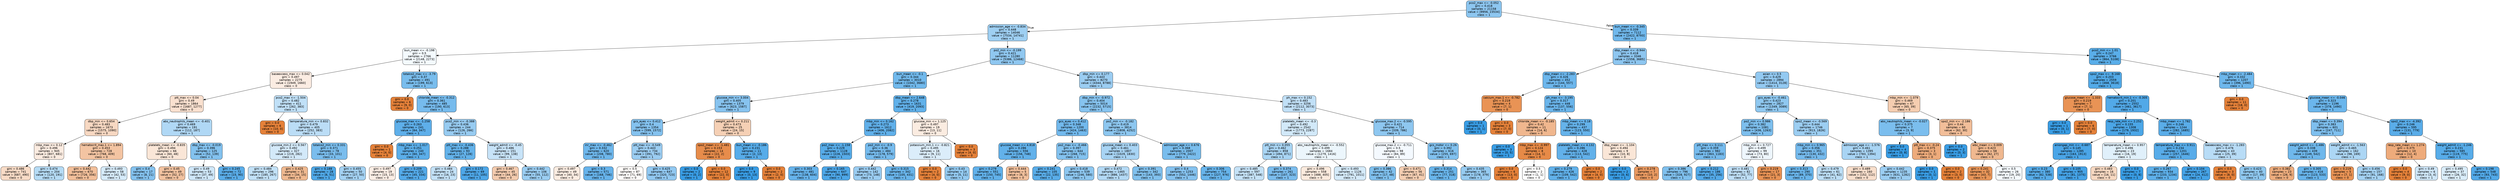 digraph Tree {
node [shape=box, style="filled, rounded", color="black", fontname="helvetica"] ;
edge [fontname="helvetica"] ;
0 [label="pco2_max <= -0.052\ngini = 0.418\nsamples = 21158\nvalue = [9956, 23534]\nclass = 1", fillcolor="#8dc6f0"] ;
1 [label="admission_age <= -0.834\ngini = 0.448\nsamples = 14046\nvalue = [7534, 14741]\nclass = 1", fillcolor="#9ecff2"] ;
0 -> 1 [labeldistance=2.5, labelangle=45, headlabel="True"] ;
2 [label="bun_mean <= -0.198\ngini = 0.5\nsamples = 2766\nvalue = [2148, 2273]\nclass = 1", fillcolor="#f4fafe"] ;
1 -> 2 ;
3 [label="baseexcess_max <= 0.042\ngini = 0.497\nsamples = 2275\nvalue = [1949, 1660]\nclass = 0", fillcolor="#fbece2"] ;
2 -> 3 ;
4 [label="ptt_max <= 0.04\ngini = 0.49\nsamples = 1864\nvalue = [1687, 1277]\nclass = 0", fillcolor="#f9e0cf"] ;
3 -> 4 ;
5 [label="dbp_min <= 0.654\ngini = 0.483\nsamples = 1673\nvalue = [1575, 1090]\nclass = 0", fillcolor="#f7d8c2"] ;
4 -> 5 ;
6 [label="mbp_max <= 0.12\ngini = 0.496\nsamples = 945\nvalue = [807, 681]\nclass = 0", fillcolor="#fbebe0"] ;
5 -> 6 ;
7 [label="gini = 0.486\nsamples = 741\nvalue = [687, 490]\nclass = 0", fillcolor="#f8dbc6"] ;
6 -> 7 ;
8 [label="gini = 0.474\nsamples = 204\nvalue = [120, 191]\nclass = 1", fillcolor="#b5dbf5"] ;
6 -> 8 ;
9 [label="hematocrit_max.1 <= 1.894\ngini = 0.453\nsamples = 728\nvalue = [768, 409]\nclass = 0", fillcolor="#f3c4a2"] ;
5 -> 9 ;
10 [label="gini = 0.442\nsamples = 670\nvalue = [726, 356]\nclass = 0", fillcolor="#f2bf9a"] ;
9 -> 10 ;
11 [label="gini = 0.493\nsamples = 58\nvalue = [42, 53]\nclass = 1", fillcolor="#d6ebfa"] ;
9 -> 11 ;
12 [label="abs_neutrophils_mean <= -0.401\ngini = 0.469\nsamples = 191\nvalue = [112, 187]\nclass = 1", fillcolor="#b0d8f5"] ;
4 -> 12 ;
13 [label="platelets_mean <= -0.835\ngini = 0.494\nsamples = 66\nvalue = [60, 48]\nclass = 0", fillcolor="#fae6d7"] ;
12 -> 13 ;
14 [label="gini = 0.4\nsamples = 17\nvalue = [8, 21]\nclass = 1", fillcolor="#84c2ef"] ;
13 -> 14 ;
15 [label="gini = 0.45\nsamples = 49\nvalue = [52, 27]\nclass = 0", fillcolor="#f2c2a0"] ;
13 -> 15 ;
16 [label="dbp_max <= -0.019\ngini = 0.396\nsamples = 125\nvalue = [52, 139]\nclass = 1", fillcolor="#83c2ef"] ;
12 -> 16 ;
17 [label="gini = 0.49\nsamples = 53\nvalue = [37, 49]\nclass = 1", fillcolor="#cfe7f9"] ;
16 -> 17 ;
18 [label="gini = 0.245\nsamples = 72\nvalue = [15, 90]\nclass = 1", fillcolor="#5aade9"] ;
16 -> 18 ;
19 [label="pco2_max <= -1.504\ngini = 0.482\nsamples = 411\nvalue = [262, 383]\nclass = 1", fillcolor="#c0e0f7"] ;
3 -> 19 ;
20 [label="gini = 0.0\nsamples = 6\nvalue = [10, 0]\nclass = 0", fillcolor="#e58139"] ;
19 -> 20 ;
21 [label="temperature_min <= 0.832\ngini = 0.479\nsamples = 405\nvalue = [252, 383]\nclass = 1", fillcolor="#bbddf6"] ;
19 -> 21 ;
22 [label="glucose_min.2 <= 0.567\ngini = 0.492\nsamples = 327\nvalue = [219, 282]\nclass = 1", fillcolor="#d3e9f9"] ;
21 -> 22 ;
23 [label="gini = 0.484\nsamples = 296\nvalue = [185, 267]\nclass = 1", fillcolor="#c2e1f7"] ;
22 -> 23 ;
24 [label="gini = 0.425\nsamples = 31\nvalue = [34, 15]\nclass = 0", fillcolor="#f0b990"] ;
22 -> 24 ;
25 [label="totalco2_min <= 0.331\ngini = 0.371\nsamples = 78\nvalue = [33, 101]\nclass = 1", fillcolor="#7abded"] ;
21 -> 25 ;
26 [label="gini = 0.188\nsamples = 28\nvalue = [6, 51]\nclass = 1", fillcolor="#50a9e8"] ;
25 -> 26 ;
27 [label="gini = 0.455\nsamples = 50\nvalue = [27, 50]\nclass = 1", fillcolor="#a4d2f3"] ;
25 -> 27 ;
28 [label="totalco2_max <= -3.79\ngini = 0.37\nsamples = 491\nvalue = [199, 613]\nclass = 1", fillcolor="#79bded"] ;
2 -> 28 ;
29 [label="gini = 0.0\nsamples = 6\nvalue = [9, 0]\nclass = 0", fillcolor="#e58139"] ;
28 -> 29 ;
30 [label="chloride_mean <= -0.312\ngini = 0.361\nsamples = 485\nvalue = [190, 613]\nclass = 1", fillcolor="#76bbed"] ;
28 -> 30 ;
31 [label="glucose_max <= -1.258\ngini = 0.263\nsamples = 241\nvalue = [64, 347]\nclass = 1", fillcolor="#5eafea"] ;
30 -> 31 ;
32 [label="gini = 0.0\nsamples = 1\nvalue = [4, 0]\nclass = 0", fillcolor="#e58139"] ;
31 -> 32 ;
33 [label="mbp_max <= -1.017\ngini = 0.251\nsamples = 240\nvalue = [60, 347]\nclass = 1", fillcolor="#5baee9"] ;
31 -> 33 ;
34 [label="gini = 0.497\nsamples = 19\nvalue = [15, 13]\nclass = 0", fillcolor="#fceee5"] ;
33 -> 34 ;
35 [label="gini = 0.209\nsamples = 221\nvalue = [45, 334]\nclass = 1", fillcolor="#54aae9"] ;
33 -> 35 ;
36 [label="pco2_min <= -0.388\ngini = 0.436\nsamples = 244\nvalue = [126, 266]\nclass = 1", fillcolor="#97cbf1"] ;
30 -> 36 ;
37 [label="ptt_max <= -0.436\ngini = 0.288\nsamples = 93\nvalue = [27, 128]\nclass = 1", fillcolor="#63b2ea"] ;
36 -> 37 ;
38 [label="gini = 0.484\nsamples = 24\nvalue = [16, 23]\nclass = 1", fillcolor="#c3e1f7"] ;
37 -> 38 ;
39 [label="gini = 0.172\nsamples = 69\nvalue = [11, 105]\nclass = 1", fillcolor="#4ea7e8"] ;
37 -> 39 ;
40 [label="weight_admit <= -0.45\ngini = 0.486\nsamples = 151\nvalue = [99, 138]\nclass = 1", fillcolor="#c7e3f8"] ;
36 -> 40 ;
41 [label="gini = 0.467\nsamples = 45\nvalue = [44, 26]\nclass = 0", fillcolor="#f4cbae"] ;
40 -> 41 ;
42 [label="gini = 0.442\nsamples = 106\nvalue = [55, 112]\nclass = 1", fillcolor="#9acdf2"] ;
40 -> 42 ;
43 [label="po2_min <= -0.199\ngini = 0.421\nsamples = 11280\nvalue = [5386, 12468]\nclass = 1", fillcolor="#8fc7f0"] ;
1 -> 43 ;
44 [label="bun_mean <= -0.1\ngini = 0.344\nsamples = 3010\nvalue = [1042, 3680]\nclass = 1", fillcolor="#71b9ec"] ;
43 -> 44 ;
45 [label="glucose_min <= 3.004\ngini = 0.405\nsamples = 1379\nvalue = [623, 1587]\nclass = 1", fillcolor="#87c3ef"] ;
44 -> 45 ;
46 [label="gcs_eyes <= 0.412\ngini = 0.4\nsamples = 1354\nvalue = [599, 1572]\nclass = 1", fillcolor="#84c2ef"] ;
45 -> 46 ;
47 [label="inr_max <= -0.462\ngini = 0.332\nsamples = 620\nvalue = [208, 780]\nclass = 1", fillcolor="#6eb7ec"] ;
46 -> 47 ;
48 [label="gini = 0.497\nsamples = 49\nvalue = [40, 34]\nclass = 0", fillcolor="#fbece1"] ;
47 -> 48 ;
49 [label="gini = 0.3\nsamples = 571\nvalue = [168, 746]\nclass = 1", fillcolor="#66b3eb"] ;
47 -> 49 ;
50 [label="ptt_max <= -0.549\ngini = 0.443\nsamples = 734\nvalue = [391, 792]\nclass = 1", fillcolor="#9bcdf2"] ;
46 -> 50 ;
51 [label="gini = 0.5\nsamples = 87\nvalue = [71, 69]\nclass = 0", fillcolor="#fefbf9"] ;
50 -> 51 ;
52 [label="gini = 0.425\nsamples = 647\nvalue = [320, 723]\nclass = 1", fillcolor="#91c8f1"] ;
50 -> 52 ;
53 [label="weight_admit <= 0.211\ngini = 0.473\nsamples = 25\nvalue = [24, 15]\nclass = 0", fillcolor="#f5d0b5"] ;
45 -> 53 ;
54 [label="spo2_mean <= -1.481\ngini = 0.153\nsamples = 14\nvalue = [22, 2]\nclass = 0", fillcolor="#e78c4b"] ;
53 -> 54 ;
55 [label="gini = 0.0\nsamples = 2\nvalue = [0, 2]\nclass = 1", fillcolor="#399de5"] ;
54 -> 55 ;
56 [label="gini = 0.0\nsamples = 12\nvalue = [22, 0]\nclass = 0", fillcolor="#e58139"] ;
54 -> 56 ;
57 [label="bun_mean <= -0.186\ngini = 0.231\nsamples = 11\nvalue = [2, 13]\nclass = 1", fillcolor="#57ace9"] ;
53 -> 57 ;
58 [label="gini = 0.0\nsamples = 9\nvalue = [0, 13]\nclass = 1", fillcolor="#399de5"] ;
57 -> 58 ;
59 [label="gini = 0.0\nsamples = 2\nvalue = [2, 0]\nclass = 0", fillcolor="#e58139"] ;
57 -> 59 ;
60 [label="dbp_mean <= 2.648\ngini = 0.278\nsamples = 1631\nvalue = [419, 2093]\nclass = 1", fillcolor="#61b1ea"] ;
44 -> 60 ;
61 [label="mbp_min <= 0.162\ngini = 0.273\nsamples = 1612\nvalue = [406, 2082]\nclass = 1", fillcolor="#60b0ea"] ;
60 -> 61 ;
62 [label="po2_max <= -1.158\ngini = 0.229\nsamples = 1128\nvalue = [228, 1503]\nclass = 1", fillcolor="#57ace9"] ;
61 -> 62 ;
63 [label="gini = 0.303\nsamples = 481\nvalue = [138, 604]\nclass = 1", fillcolor="#66b3eb"] ;
62 -> 63 ;
64 [label="gini = 0.165\nsamples = 647\nvalue = [90, 899]\nclass = 1", fillcolor="#4da7e8"] ;
62 -> 64 ;
65 [label="po2_min <= -0.9\ngini = 0.36\nsamples = 484\nvalue = [178, 579]\nclass = 1", fillcolor="#76bbed"] ;
61 -> 65 ;
66 [label="gini = 0.442\nsamples = 142\nvalue = [73, 148]\nclass = 1", fillcolor="#9bcdf2"] ;
65 -> 66 ;
67 [label="gini = 0.315\nsamples = 342\nvalue = [105, 431]\nclass = 1", fillcolor="#69b5eb"] ;
65 -> 67 ;
68 [label="glucose_min <= 1.125\ngini = 0.497\nsamples = 19\nvalue = [13, 11]\nclass = 0", fillcolor="#fbece1"] ;
60 -> 68 ;
69 [label="potassium_min.1 <= -0.821\ngini = 0.495\nsamples = 16\nvalue = [9, 11]\nclass = 1", fillcolor="#dbedfa"] ;
68 -> 69 ;
70 [label="gini = 0.0\nsamples = 2\nvalue = [4, 0]\nclass = 0", fillcolor="#e58139"] ;
69 -> 70 ;
71 [label="gini = 0.43\nsamples = 14\nvalue = [5, 11]\nclass = 1", fillcolor="#93caf1"] ;
69 -> 71 ;
72 [label="gini = 0.0\nsamples = 3\nvalue = [4, 0]\nclass = 0", fillcolor="#e58139"] ;
68 -> 72 ;
73 [label="dbp_min <= 0.177\ngini = 0.443\nsamples = 8270\nvalue = [4344, 8788]\nclass = 1", fillcolor="#9bcdf2"] ;
43 -> 73 ;
74 [label="dbp_min <= -0.972\ngini = 0.404\nsamples = 5014\nvalue = [2232, 5715]\nclass = 1", fillcolor="#86c3ef"] ;
73 -> 74 ;
75 [label="gcs_eyes <= 0.412\ngini = 0.348\nsamples = 1200\nvalue = [424, 1463]\nclass = 1", fillcolor="#72b9ed"] ;
74 -> 75 ;
76 [label="glucose_mean <= 4.818\ngini = 0.286\nsamples = 556\nvalue = [156, 748]\nclass = 1", fillcolor="#62b1ea"] ;
75 -> 76 ;
77 [label="gini = 0.279\nsamples = 551\nvalue = [150, 745]\nclass = 1", fillcolor="#61b1ea"] ;
76 -> 77 ;
78 [label="gini = 0.444\nsamples = 5\nvalue = [6, 3]\nclass = 0", fillcolor="#f2c09c"] ;
76 -> 78 ;
79 [label="po2_max <= -0.466\ngini = 0.397\nsamples = 644\nvalue = [268, 715]\nclass = 1", fillcolor="#83c2ef"] ;
75 -> 79 ;
80 [label="gini = 0.241\nsamples = 105\nvalue = [22, 135]\nclass = 1", fillcolor="#59ade9"] ;
79 -> 80 ;
81 [label="gini = 0.418\nsamples = 539\nvalue = [246, 580]\nclass = 1", fillcolor="#8dc7f0"] ;
79 -> 81 ;
82 [label="po2_min <= -0.182\ngini = 0.419\nsamples = 3814\nvalue = [1808, 4252]\nclass = 1", fillcolor="#8dc7f0"] ;
74 -> 82 ;
83 [label="glucose_mean <= 0.403\ngini = 0.461\nsamples = 1807\nvalue = [1029, 1830]\nclass = 1", fillcolor="#a8d4f4"] ;
82 -> 83 ;
84 [label="gini = 0.472\nsamples = 1465\nvalue = [886, 1437]\nclass = 1", fillcolor="#b3d9f5"] ;
83 -> 84 ;
85 [label="gini = 0.391\nsamples = 342\nvalue = [143, 393]\nclass = 1", fillcolor="#81c1ee"] ;
83 -> 85 ;
86 [label="admission_age <= 0.676\ngini = 0.368\nsamples = 2007\nvalue = [779, 2422]\nclass = 1", fillcolor="#79bded"] ;
82 -> 86 ;
87 [label="gini = 0.4\nsamples = 1253\nvalue = [552, 1446]\nclass = 1", fillcolor="#85c2ef"] ;
86 -> 87 ;
88 [label="gini = 0.306\nsamples = 754\nvalue = [227, 976]\nclass = 1", fillcolor="#67b4eb"] ;
86 -> 88 ;
89 [label="ph_max <= 0.152\ngini = 0.483\nsamples = 3256\nvalue = [2112, 3073]\nclass = 1", fillcolor="#c1e0f7"] ;
73 -> 89 ;
90 [label="platelets_mean <= -0.3\ngini = 0.492\nsamples = 2542\nvalue = [1773, 2287]\nclass = 1", fillcolor="#d2e9f9"] ;
89 -> 90 ;
91 [label="ptt_min <= 0.055\ngini = 0.462\nsamples = 858\nvalue = [494, 871]\nclass = 1", fillcolor="#a9d5f4"] ;
90 -> 91 ;
92 [label="gini = 0.485\nsamples = 597\nvalue = [387, 548]\nclass = 1", fillcolor="#c5e2f7"] ;
91 -> 92 ;
93 [label="gini = 0.374\nsamples = 261\nvalue = [107, 323]\nclass = 1", fillcolor="#7bbdee"] ;
91 -> 93 ;
94 [label="abs_neutrophils_mean <= -0.552\ngini = 0.499\nsamples = 1684\nvalue = [1279, 1416]\nclass = 1", fillcolor="#ecf6fc"] ;
90 -> 94 ;
95 [label="gini = 0.496\nsamples = 558\nvalue = [488, 405]\nclass = 0", fillcolor="#fbeadd"] ;
94 -> 95 ;
96 [label="gini = 0.493\nsamples = 1126\nvalue = [791, 1011]\nclass = 1", fillcolor="#d4eaf9"] ;
94 -> 96 ;
97 [label="glucose_max.2 <= -0.595\ngini = 0.421\nsamples = 714\nvalue = [339, 786]\nclass = 1", fillcolor="#8ec7f0"] ;
89 -> 97 ;
98 [label="glucose_max.2 <= -0.711\ngini = 0.5\nsamples = 98\nvalue = [84, 89]\nclass = 1", fillcolor="#f4f9fe"] ;
97 -> 98 ;
99 [label="gini = 0.386\nsamples = 42\nvalue = [17, 48]\nclass = 1", fillcolor="#7fc0ee"] ;
98 -> 99 ;
100 [label="gini = 0.471\nsamples = 56\nvalue = [67, 41]\nclass = 0", fillcolor="#f5ceb2"] ;
98 -> 100 ;
101 [label="gcs_motor <= 0.26\ngini = 0.392\nsamples = 616\nvalue = [255, 697]\nclass = 1", fillcolor="#81c1ef"] ;
97 -> 101 ;
102 [label="gini = 0.314\nsamples = 251\nvalue = [77, 318]\nclass = 1", fillcolor="#69b5eb"] ;
101 -> 102 ;
103 [label="gini = 0.435\nsamples = 365\nvalue = [178, 379]\nclass = 1", fillcolor="#96cbf1"] ;
101 -> 103 ;
104 [label="bun_mean <= -0.345\ngini = 0.339\nsamples = 7112\nvalue = [2422, 8793]\nclass = 1", fillcolor="#70b8ec"] ;
0 -> 104 [labeldistance=2.5, labelangle=-45, headlabel="False"] ;
105 [label="dbp_mean <= -0.944\ngini = 0.418\nsamples = 3346\nvalue = [1558, 3685]\nclass = 1", fillcolor="#8dc6f0"] ;
104 -> 105 ;
106 [label="dbp_mean <= -2.283\ngini = 0.326\nsamples = 452\nvalue = [144, 557]\nclass = 1", fillcolor="#6cb6ec"] ;
105 -> 106 ;
107 [label="calcium_max.1 <= -0.782\ngini = 0.219\nsamples = 4\nvalue = [7, 1]\nclass = 0", fillcolor="#e99355"] ;
106 -> 107 ;
108 [label="gini = 0.0\nsamples = 1\nvalue = [0, 1]\nclass = 1", fillcolor="#399de5"] ;
107 -> 108 ;
109 [label="gini = 0.0\nsamples = 3\nvalue = [7, 0]\nclass = 0", fillcolor="#e58139"] ;
107 -> 109 ;
110 [label="ph_max <= -3.195\ngini = 0.317\nsamples = 448\nvalue = [137, 556]\nclass = 1", fillcolor="#6ab5eb"] ;
106 -> 110 ;
111 [label="chloride_mean <= -0.185\ngini = 0.42\nsamples = 11\nvalue = [14, 6]\nclass = 0", fillcolor="#f0b78e"] ;
110 -> 111 ;
112 [label="gini = 0.0\nsamples = 3\nvalue = [0, 5]\nclass = 1", fillcolor="#399de5"] ;
111 -> 112 ;
113 [label="mbp_max <= -0.997\ngini = 0.124\nsamples = 8\nvalue = [14, 1]\nclass = 0", fillcolor="#e78a47"] ;
111 -> 113 ;
114 [label="gini = 0.0\nsamples = 6\nvalue = [13, 0]\nclass = 0", fillcolor="#e58139"] ;
113 -> 114 ;
115 [label="gini = 0.5\nsamples = 2\nvalue = [1, 1]\nclass = 0", fillcolor="#ffffff"] ;
113 -> 115 ;
116 [label="mbp_mean <= 0.18\ngini = 0.299\nsamples = 437\nvalue = [123, 550]\nclass = 1", fillcolor="#65b3eb"] ;
110 -> 116 ;
117 [label="platelets_mean <= 4.132\ngini = 0.286\nsamples = 428\nvalue = [113, 542]\nclass = 1", fillcolor="#62b1ea"] ;
116 -> 117 ;
118 [label="gini = 0.279\nsamples = 426\nvalue = [109, 542]\nclass = 1", fillcolor="#61b1ea"] ;
117 -> 118 ;
119 [label="gini = 0.0\nsamples = 2\nvalue = [4, 0]\nclass = 0", fillcolor="#e58139"] ;
117 -> 119 ;
120 [label="dbp_mean <= -1.104\ngini = 0.494\nsamples = 9\nvalue = [10, 8]\nclass = 0", fillcolor="#fae6d7"] ;
116 -> 120 ;
121 [label="gini = 0.0\nsamples = 2\nvalue = [0, 6]\nclass = 1", fillcolor="#399de5"] ;
120 -> 121 ;
122 [label="gini = 0.278\nsamples = 7\nvalue = [10, 2]\nclass = 0", fillcolor="#ea9a61"] ;
120 -> 122 ;
123 [label="asian <= 0.5\ngini = 0.429\nsamples = 2894\nvalue = [1414, 3128]\nclass = 1", fillcolor="#93c9f1"] ;
105 -> 123 ;
124 [label="gcs_eyes <= -0.461\ngini = 0.423\nsamples = 2827\nvalue = [1349, 3089]\nclass = 1", fillcolor="#8fc8f0"] ;
123 -> 124 ;
125 [label="po2_min <= 0.986\ngini = 0.382\nsamples = 1081\nvalue = [436, 1263]\nclass = 1", fillcolor="#7dbfee"] ;
124 -> 125 ;
126 [label="ptt_max <= 0.111\ngini = 0.359\nsamples = 982\nvalue = [363, 1183]\nclass = 1", fillcolor="#76bbed"] ;
125 -> 126 ;
127 [label="gini = 0.386\nsamples = 796\nvalue = [328, 927]\nclass = 1", fillcolor="#7fc0ee"] ;
126 -> 127 ;
128 [label="gini = 0.212\nsamples = 186\nvalue = [35, 256]\nclass = 1", fillcolor="#54aae9"] ;
126 -> 128 ;
129 [label="mbp_min <= 0.727\ngini = 0.499\nsamples = 99\nvalue = [73, 80]\nclass = 1", fillcolor="#eef6fd"] ;
125 -> 129 ;
130 [label="gini = 0.481\nsamples = 82\nvalue = [52, 77]\nclass = 1", fillcolor="#bfdff7"] ;
129 -> 130 ;
131 [label="gini = 0.219\nsamples = 17\nvalue = [21, 3]\nclass = 0", fillcolor="#e99355"] ;
129 -> 131 ;
132 [label="spo2_mean <= -0.569\ngini = 0.444\nsamples = 1746\nvalue = [913, 1826]\nclass = 1", fillcolor="#9ccef2"] ;
124 -> 132 ;
133 [label="mbp_min <= 0.965\ngini = 0.356\nsamples = 351\nvalue = [130, 432]\nclass = 1", fillcolor="#75baed"] ;
132 -> 133 ;
134 [label="gini = 0.313\nsamples = 290\nvalue = [89, 370]\nclass = 1", fillcolor="#69b5eb"] ;
133 -> 134 ;
135 [label="gini = 0.479\nsamples = 61\nvalue = [41, 62]\nclass = 1", fillcolor="#bcdef6"] ;
133 -> 135 ;
136 [label="admission_age <= -1.576\ngini = 0.461\nsamples = 1395\nvalue = [783, 1394]\nclass = 1", fillcolor="#a8d4f4"] ;
132 -> 136 ;
137 [label="gini = 0.489\nsamples = 160\nvalue = [152, 112]\nclass = 0", fillcolor="#f8decb"] ;
136 -> 137 ;
138 [label="gini = 0.442\nsamples = 1235\nvalue = [631, 1282]\nclass = 1", fillcolor="#9acdf2"] ;
136 -> 138 ;
139 [label="mbp_min <= -1.079\ngini = 0.469\nsamples = 67\nvalue = [65, 39]\nclass = 0", fillcolor="#f5cdb0"] ;
123 -> 139 ;
140 [label="abs_neutrophils_mean <= -0.027\ngini = 0.375\nsamples = 7\nvalue = [3, 9]\nclass = 1", fillcolor="#7bbeee"] ;
139 -> 140 ;
141 [label="gini = 0.0\nsamples = 4\nvalue = [0, 8]\nclass = 1", fillcolor="#399de5"] ;
140 -> 141 ;
142 [label="ptt_max <= -0.24\ngini = 0.375\nsamples = 3\nvalue = [3, 1]\nclass = 0", fillcolor="#eeab7b"] ;
140 -> 142 ;
143 [label="gini = 0.0\nsamples = 1\nvalue = [0, 1]\nclass = 1", fillcolor="#399de5"] ;
142 -> 143 ;
144 [label="gini = 0.0\nsamples = 2\nvalue = [3, 0]\nclass = 0", fillcolor="#e58139"] ;
142 -> 144 ;
145 [label="spo2_min <= -2.186\ngini = 0.44\nsamples = 60\nvalue = [62, 30]\nclass = 0", fillcolor="#f2be99"] ;
139 -> 145 ;
146 [label="gini = 0.0\nsamples = 2\nvalue = [0, 3]\nclass = 1", fillcolor="#399de5"] ;
145 -> 146 ;
147 [label="wbc_mean <= 0.009\ngini = 0.423\nsamples = 58\nvalue = [62, 27]\nclass = 0", fillcolor="#f0b88f"] ;
145 -> 147 ;
148 [label="gini = 0.241\nsamples = 32\nvalue = [43, 7]\nclass = 0", fillcolor="#e99659"] ;
147 -> 148 ;
149 [label="gini = 0.5\nsamples = 26\nvalue = [19, 20]\nclass = 1", fillcolor="#f5fafe"] ;
147 -> 149 ;
150 [label="pco2_min <= 1.01\ngini = 0.247\nsamples = 3766\nvalue = [864, 5108]\nclass = 1", fillcolor="#5aaee9"] ;
104 -> 150 ;
151 [label="spo2_max <= -9.168\ngini = 0.203\nsamples = 2559\nvalue = [468, 3618]\nclass = 1", fillcolor="#53aae8"] ;
150 -> 151 ;
152 [label="glucose_mean <= -1.333\ngini = 0.219\nsamples = 7\nvalue = [7, 1]\nclass = 0", fillcolor="#e99355"] ;
151 -> 152 ;
153 [label="gini = 0.0\nsamples = 1\nvalue = [0, 1]\nclass = 1", fillcolor="#399de5"] ;
152 -> 153 ;
154 [label="gini = 0.0\nsamples = 6\nvalue = [7, 0]\nclass = 0", fillcolor="#e58139"] ;
152 -> 154 ;
155 [label="hematocrit_min.1 <= -0.305\ngini = 0.201\nsamples = 2552\nvalue = [461, 3617]\nclass = 1", fillcolor="#52a9e8"] ;
151 -> 155 ;
156 [label="resp_rate_min <= 2.252\ngini = 0.155\nsamples = 1308\nvalue = [179, 1932]\nclass = 1", fillcolor="#4ba6e7"] ;
155 -> 156 ;
157 [label="aniongap_min <= -0.687\ngini = 0.145\nsamples = 1285\nvalue = [163, 1913]\nclass = 1", fillcolor="#4aa5e7"] ;
156 -> 157 ;
158 [label="gini = 0.23\nsamples = 380\nvalue = [82, 538]\nclass = 1", fillcolor="#57ace9"] ;
157 -> 158 ;
159 [label="gini = 0.105\nsamples = 905\nvalue = [81, 1375]\nclass = 1", fillcolor="#45a3e7"] ;
157 -> 159 ;
160 [label="temperature_mean <= 0.957\ngini = 0.496\nsamples = 23\nvalue = [16, 19]\nclass = 1", fillcolor="#e0f0fb"] ;
156 -> 160 ;
161 [label="gini = 0.483\nsamples = 16\nvalue = [16, 11]\nclass = 0", fillcolor="#f7d8c1"] ;
160 -> 161 ;
162 [label="gini = 0.0\nsamples = 7\nvalue = [0, 8]\nclass = 1", fillcolor="#399de5"] ;
160 -> 162 ;
163 [label="mbp_mean <= 1.782\ngini = 0.246\nsamples = 1244\nvalue = [282, 1685]\nclass = 1", fillcolor="#5aade9"] ;
155 -> 163 ;
164 [label="temperature_max <= 0.911\ngini = 0.234\nsamples = 1201\nvalue = [257, 1646]\nclass = 1", fillcolor="#58ace9"] ;
163 -> 164 ;
165 [label="gini = 0.267\nsamples = 934\nvalue = [233, 1234]\nclass = 1", fillcolor="#5eb0ea"] ;
164 -> 165 ;
166 [label="gini = 0.104\nsamples = 267\nvalue = [24, 412]\nclass = 1", fillcolor="#45a3e7"] ;
164 -> 166 ;
167 [label="baseexcess_max <= -1.283\ngini = 0.476\nsamples = 43\nvalue = [25, 39]\nclass = 1", fillcolor="#b8dcf6"] ;
163 -> 167 ;
168 [label="gini = 0.0\nsamples = 3\nvalue = [8, 0]\nclass = 0", fillcolor="#e58139"] ;
167 -> 168 ;
169 [label="gini = 0.423\nsamples = 40\nvalue = [17, 39]\nclass = 1", fillcolor="#8fc8f0"] ;
167 -> 169 ;
170 [label="mbp_mean <= -2.484\ngini = 0.332\nsamples = 1207\nvalue = [396, 1490]\nclass = 1", fillcolor="#6eb7ec"] ;
150 -> 170 ;
171 [label="gini = 0.0\nsamples = 11\nvalue = [18, 0]\nclass = 0", fillcolor="#e58139"] ;
170 -> 171 ;
172 [label="glucose_mean <= -0.046\ngini = 0.323\nsamples = 1196\nvalue = [378, 1490]\nclass = 1", fillcolor="#6bb6ec"] ;
170 -> 172 ;
173 [label="dbp_mean <= 0.394\ngini = 0.383\nsamples = 601\nvalue = [247, 711]\nclass = 1", fillcolor="#7ebfee"] ;
172 -> 173 ;
174 [label="weight_admit <= -1.486\ngini = 0.338\nsamples = 439\nvalue = [149, 542]\nclass = 1", fillcolor="#6fb8ec"] ;
173 -> 174 ;
175 [label="gini = 0.382\nsamples = 23\nvalue = [26, 9]\nclass = 0", fillcolor="#eead7e"] ;
174 -> 175 ;
176 [label="gini = 0.305\nsamples = 416\nvalue = [123, 533]\nclass = 1", fillcolor="#67b4eb"] ;
174 -> 176 ;
177 [label="weight_admit <= -1.563\ngini = 0.465\nsamples = 162\nvalue = [98, 169]\nclass = 1", fillcolor="#acd6f4"] ;
173 -> 177 ;
178 [label="gini = 0.219\nsamples = 5\nvalue = [7, 1]\nclass = 0", fillcolor="#e99355"] ;
177 -> 178 ;
179 [label="gini = 0.456\nsamples = 157\nvalue = [91, 168]\nclass = 1", fillcolor="#a4d2f3"] ;
177 -> 179 ;
180 [label="spo2_max <= -4.392\ngini = 0.246\nsamples = 595\nvalue = [131, 779]\nclass = 1", fillcolor="#5aade9"] ;
172 -> 180 ;
181 [label="resp_rate_mean <= 1.274\ngini = 0.375\nsamples = 10\nvalue = [12, 4]\nclass = 0", fillcolor="#eeab7b"] ;
180 -> 181 ;
182 [label="gini = 0.0\nsamples = 4\nvalue = [9, 0]\nclass = 0", fillcolor="#e58139"] ;
181 -> 182 ;
183 [label="gini = 0.49\nsamples = 6\nvalue = [3, 4]\nclass = 1", fillcolor="#cee6f8"] ;
181 -> 183 ;
184 [label="weight_admit <= -1.246\ngini = 0.231\nsamples = 585\nvalue = [119, 775]\nclass = 1", fillcolor="#57ace9"] ;
180 -> 184 ;
185 [label="gini = 0.495\nsamples = 37\nvalue = [26, 32]\nclass = 1", fillcolor="#daedfa"] ;
184 -> 185 ;
186 [label="gini = 0.198\nsamples = 548\nvalue = [93, 743]\nclass = 1", fillcolor="#52a9e8"] ;
184 -> 186 ;
}